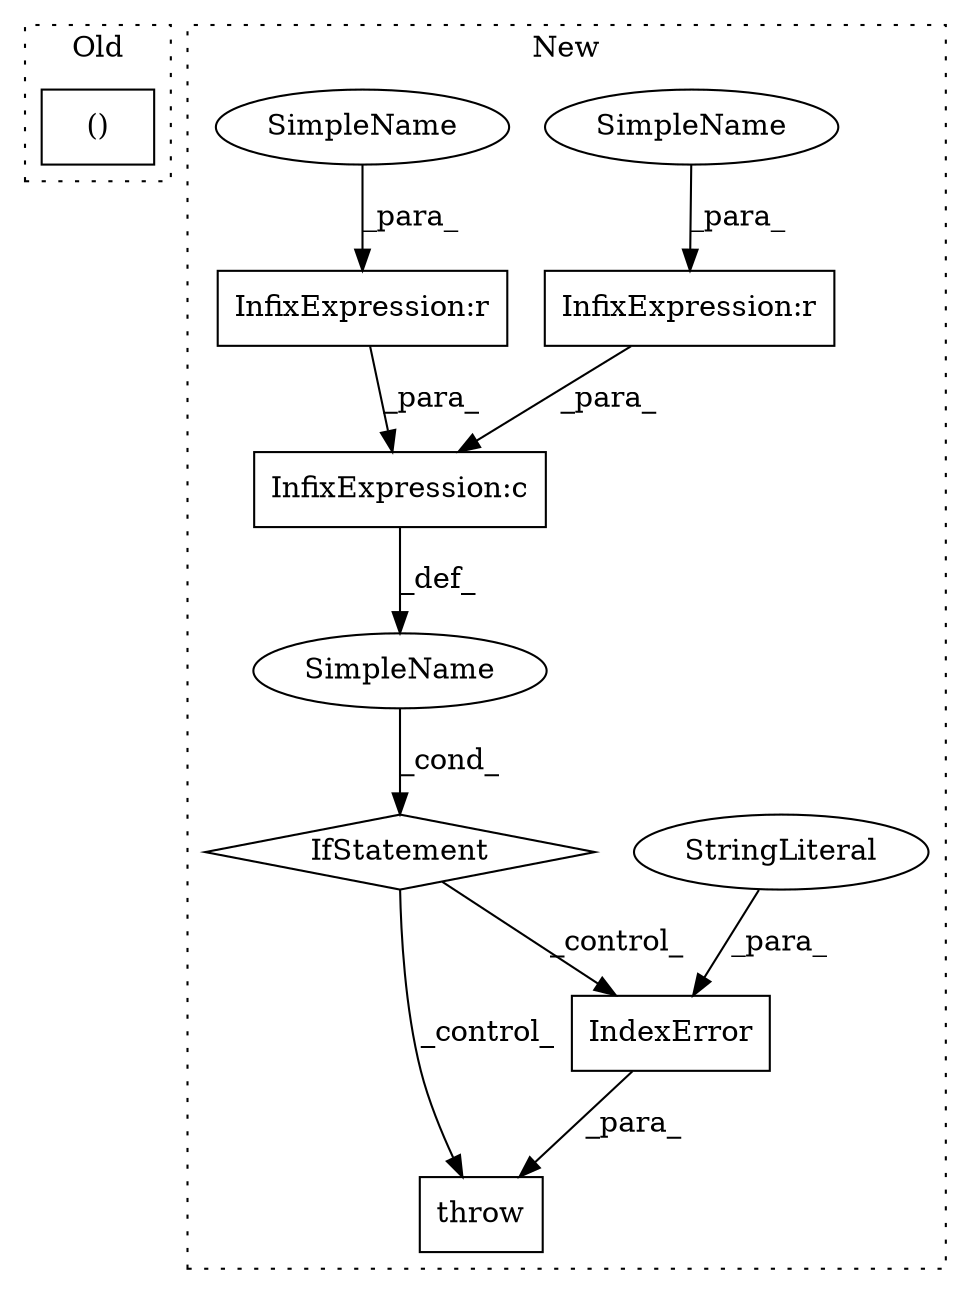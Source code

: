 digraph G {
subgraph cluster0 {
1 [label="()" a="106" s="13821" l="45" shape="box"];
label = "Old";
style="dotted";
}
subgraph cluster1 {
2 [label="IndexError" a="32" s="14191,14259" l="11,1" shape="box"];
3 [label="IfStatement" a="25" s="13974,14027" l="4,2" shape="diamond"];
4 [label="SimpleName" a="42" s="" l="" shape="ellipse"];
5 [label="throw" a="53" s="14185" l="6" shape="box"];
6 [label="StringLiteral" a="45" s="14202" l="57" shape="ellipse"];
7 [label="InfixExpression:r" a="27" s="13991" l="4" shape="box"];
8 [label="InfixExpression:r" a="27" s="14018" l="4" shape="box"];
9 [label="InfixExpression:c" a="27" s="14000" l="4" shape="box"];
10 [label="SimpleName" a="42" s="13995" l="4" shape="ellipse"];
11 [label="SimpleName" a="42" s="14022" l="4" shape="ellipse"];
label = "New";
style="dotted";
}
2 -> 5 [label="_para_"];
3 -> 2 [label="_control_"];
3 -> 5 [label="_control_"];
4 -> 3 [label="_cond_"];
6 -> 2 [label="_para_"];
7 -> 9 [label="_para_"];
8 -> 9 [label="_para_"];
9 -> 4 [label="_def_"];
10 -> 7 [label="_para_"];
11 -> 8 [label="_para_"];
}